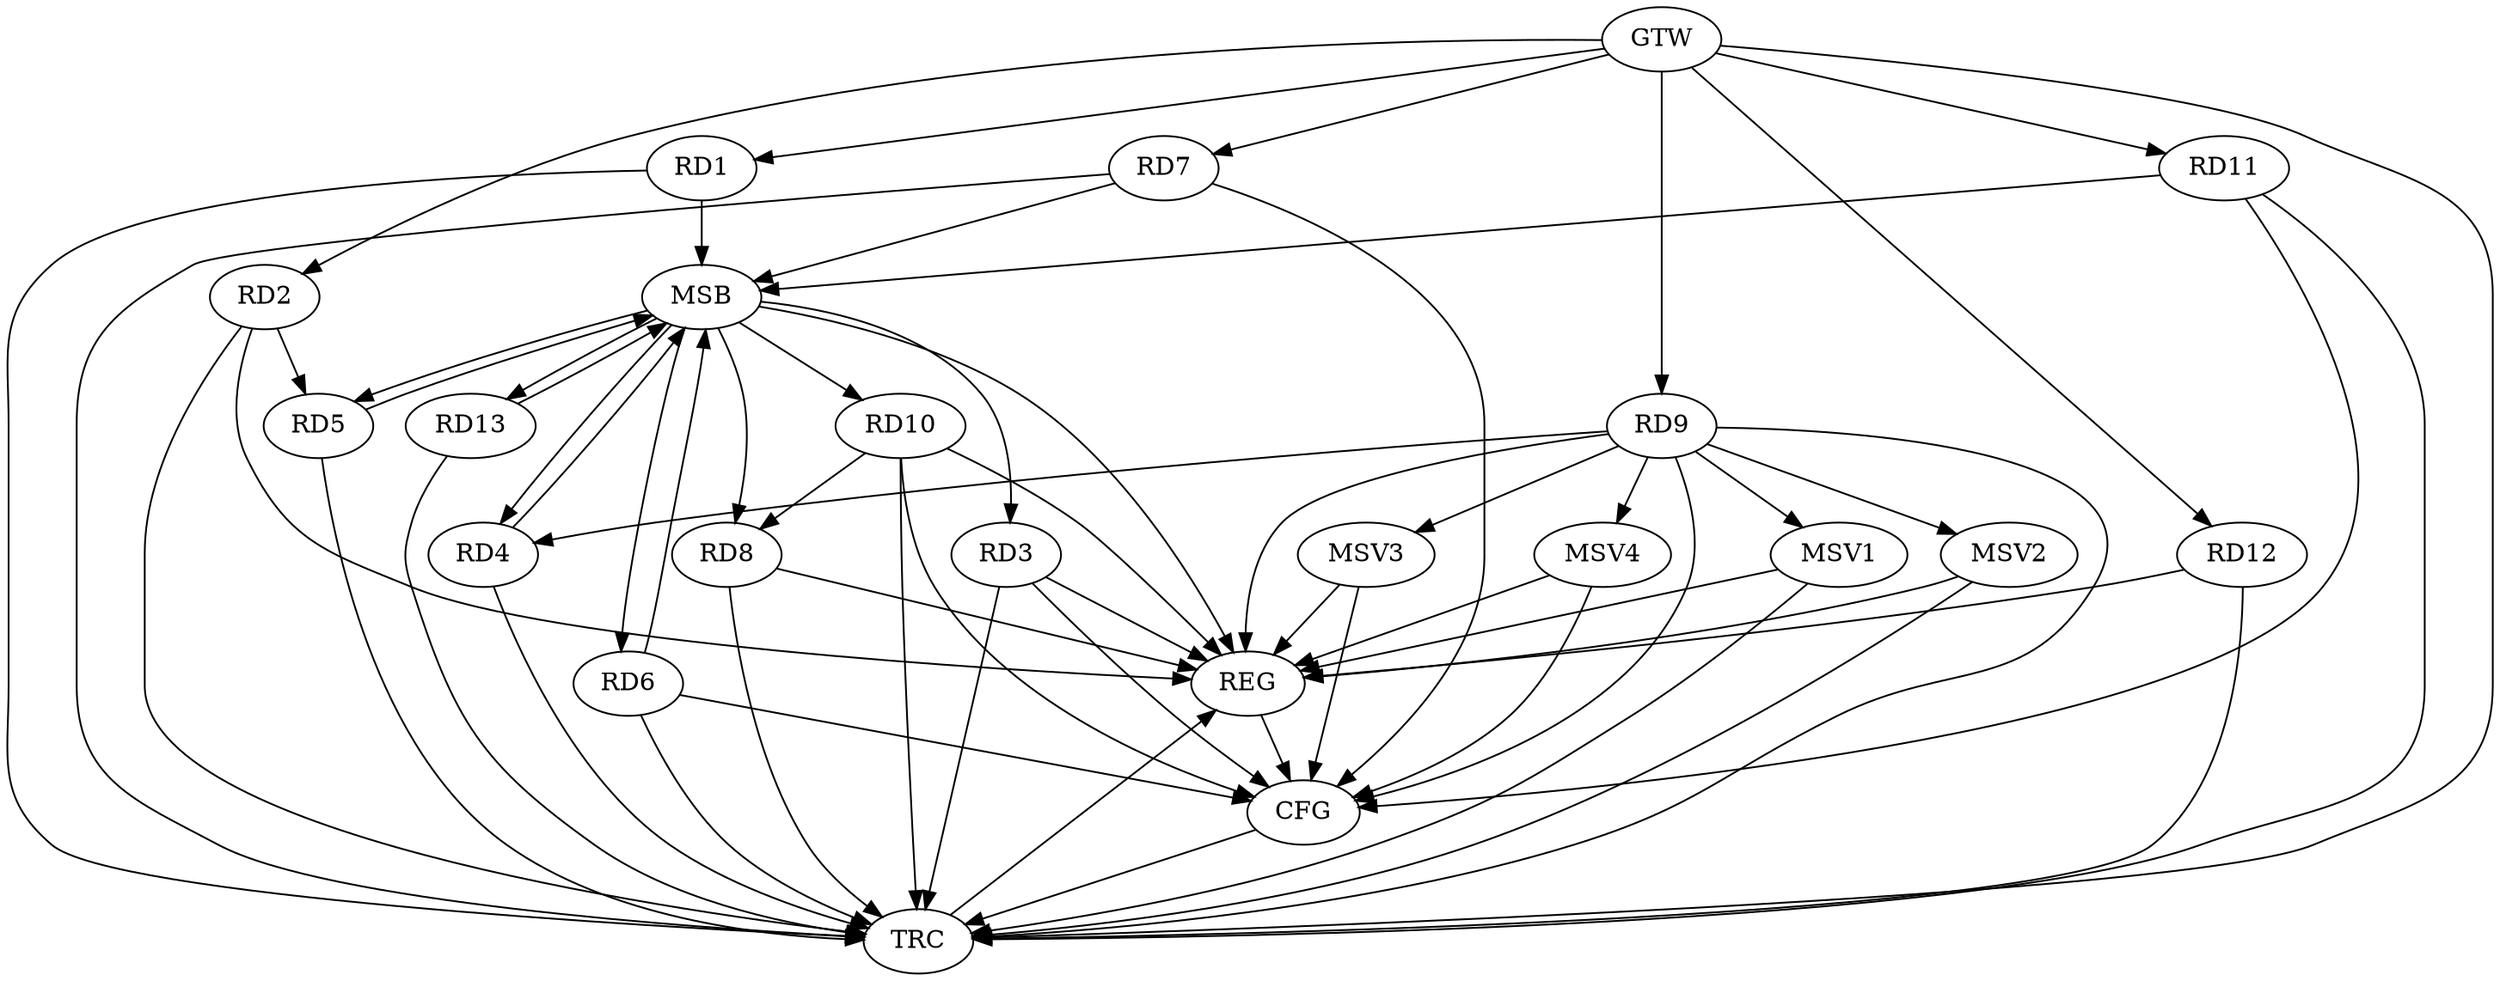 strict digraph G {
  RD1 [ label="RD1" ];
  RD2 [ label="RD2" ];
  RD3 [ label="RD3" ];
  RD4 [ label="RD4" ];
  RD5 [ label="RD5" ];
  RD6 [ label="RD6" ];
  RD7 [ label="RD7" ];
  RD8 [ label="RD8" ];
  RD9 [ label="RD9" ];
  RD10 [ label="RD10" ];
  RD11 [ label="RD11" ];
  RD12 [ label="RD12" ];
  RD13 [ label="RD13" ];
  GTW [ label="GTW" ];
  REG [ label="REG" ];
  MSB [ label="MSB" ];
  CFG [ label="CFG" ];
  TRC [ label="TRC" ];
  MSV1 [ label="MSV1" ];
  MSV2 [ label="MSV2" ];
  MSV3 [ label="MSV3" ];
  MSV4 [ label="MSV4" ];
  RD2 -> RD5;
  RD9 -> RD4;
  RD10 -> RD8;
  GTW -> RD1;
  GTW -> RD2;
  GTW -> RD7;
  GTW -> RD9;
  GTW -> RD11;
  GTW -> RD12;
  RD2 -> REG;
  RD3 -> REG;
  RD8 -> REG;
  RD9 -> REG;
  RD10 -> REG;
  RD12 -> REG;
  RD1 -> MSB;
  MSB -> REG;
  RD4 -> MSB;
  RD5 -> MSB;
  MSB -> RD3;
  MSB -> RD6;
  RD6 -> MSB;
  MSB -> RD4;
  RD7 -> MSB;
  RD11 -> MSB;
  MSB -> RD5;
  MSB -> RD10;
  MSB -> RD13;
  RD13 -> MSB;
  MSB -> RD8;
  RD6 -> CFG;
  RD3 -> CFG;
  RD11 -> CFG;
  RD7 -> CFG;
  RD9 -> CFG;
  RD10 -> CFG;
  REG -> CFG;
  RD1 -> TRC;
  RD2 -> TRC;
  RD3 -> TRC;
  RD4 -> TRC;
  RD5 -> TRC;
  RD6 -> TRC;
  RD7 -> TRC;
  RD8 -> TRC;
  RD9 -> TRC;
  RD10 -> TRC;
  RD11 -> TRC;
  RD12 -> TRC;
  RD13 -> TRC;
  GTW -> TRC;
  CFG -> TRC;
  TRC -> REG;
  RD9 -> MSV1;
  MSV1 -> REG;
  MSV1 -> TRC;
  RD9 -> MSV2;
  RD9 -> MSV3;
  MSV2 -> REG;
  MSV2 -> TRC;
  MSV3 -> REG;
  MSV3 -> CFG;
  RD9 -> MSV4;
  MSV4 -> REG;
  MSV4 -> CFG;
}
